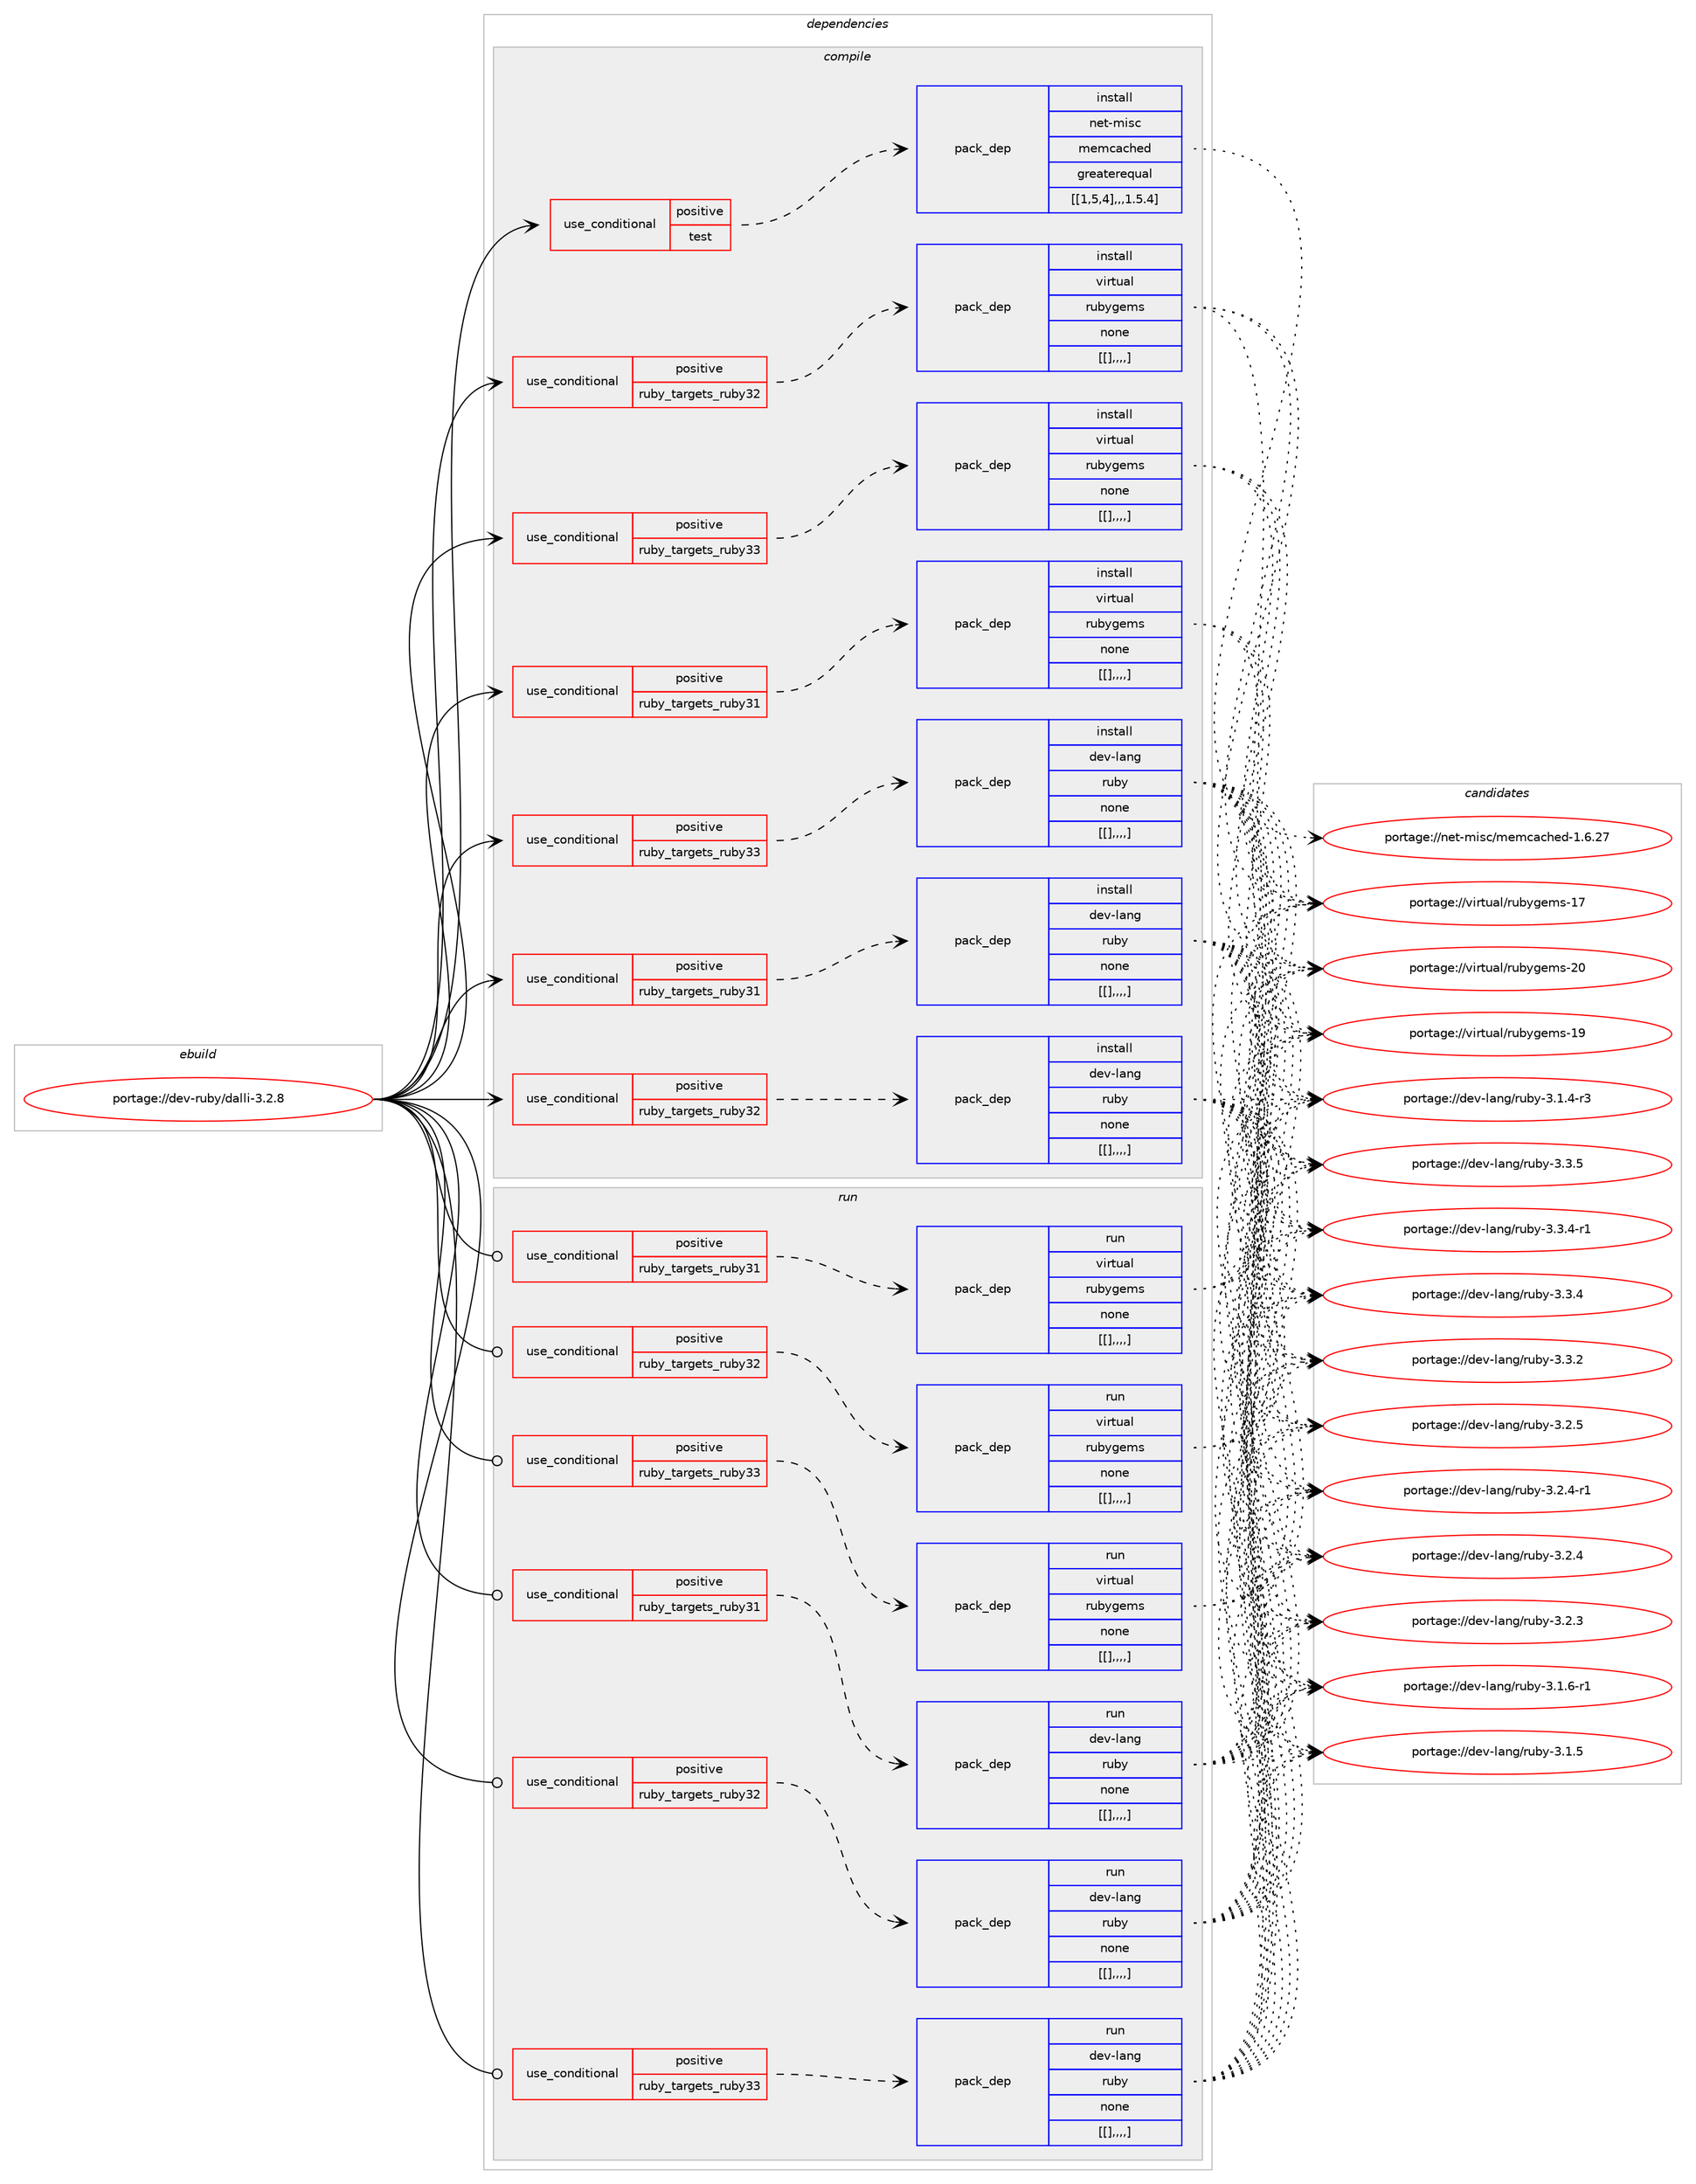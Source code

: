 digraph prolog {

# *************
# Graph options
# *************

newrank=true;
concentrate=true;
compound=true;
graph [rankdir=LR,fontname=Helvetica,fontsize=10,ranksep=1.5];#, ranksep=2.5, nodesep=0.2];
edge  [arrowhead=vee];
node  [fontname=Helvetica,fontsize=10];

# **********
# The ebuild
# **********

subgraph cluster_leftcol {
color=gray;
label=<<i>ebuild</i>>;
id [label="portage://dev-ruby/dalli-3.2.8", color=red, width=4, href="../dev-ruby/dalli-3.2.8.svg"];
}

# ****************
# The dependencies
# ****************

subgraph cluster_midcol {
color=gray;
label=<<i>dependencies</i>>;
subgraph cluster_compile {
fillcolor="#eeeeee";
style=filled;
label=<<i>compile</i>>;
subgraph cond47478 {
dependency183162 [label=<<TABLE BORDER="0" CELLBORDER="1" CELLSPACING="0" CELLPADDING="4"><TR><TD ROWSPAN="3" CELLPADDING="10">use_conditional</TD></TR><TR><TD>positive</TD></TR><TR><TD>ruby_targets_ruby31</TD></TR></TABLE>>, shape=none, color=red];
subgraph pack134398 {
dependency183163 [label=<<TABLE BORDER="0" CELLBORDER="1" CELLSPACING="0" CELLPADDING="4" WIDTH="220"><TR><TD ROWSPAN="6" CELLPADDING="30">pack_dep</TD></TR><TR><TD WIDTH="110">install</TD></TR><TR><TD>dev-lang</TD></TR><TR><TD>ruby</TD></TR><TR><TD>none</TD></TR><TR><TD>[[],,,,]</TD></TR></TABLE>>, shape=none, color=blue];
}
dependency183162:e -> dependency183163:w [weight=20,style="dashed",arrowhead="vee"];
}
id:e -> dependency183162:w [weight=20,style="solid",arrowhead="vee"];
subgraph cond47479 {
dependency183164 [label=<<TABLE BORDER="0" CELLBORDER="1" CELLSPACING="0" CELLPADDING="4"><TR><TD ROWSPAN="3" CELLPADDING="10">use_conditional</TD></TR><TR><TD>positive</TD></TR><TR><TD>ruby_targets_ruby31</TD></TR></TABLE>>, shape=none, color=red];
subgraph pack134399 {
dependency183165 [label=<<TABLE BORDER="0" CELLBORDER="1" CELLSPACING="0" CELLPADDING="4" WIDTH="220"><TR><TD ROWSPAN="6" CELLPADDING="30">pack_dep</TD></TR><TR><TD WIDTH="110">install</TD></TR><TR><TD>virtual</TD></TR><TR><TD>rubygems</TD></TR><TR><TD>none</TD></TR><TR><TD>[[],,,,]</TD></TR></TABLE>>, shape=none, color=blue];
}
dependency183164:e -> dependency183165:w [weight=20,style="dashed",arrowhead="vee"];
}
id:e -> dependency183164:w [weight=20,style="solid",arrowhead="vee"];
subgraph cond47480 {
dependency183166 [label=<<TABLE BORDER="0" CELLBORDER="1" CELLSPACING="0" CELLPADDING="4"><TR><TD ROWSPAN="3" CELLPADDING="10">use_conditional</TD></TR><TR><TD>positive</TD></TR><TR><TD>ruby_targets_ruby32</TD></TR></TABLE>>, shape=none, color=red];
subgraph pack134400 {
dependency183167 [label=<<TABLE BORDER="0" CELLBORDER="1" CELLSPACING="0" CELLPADDING="4" WIDTH="220"><TR><TD ROWSPAN="6" CELLPADDING="30">pack_dep</TD></TR><TR><TD WIDTH="110">install</TD></TR><TR><TD>dev-lang</TD></TR><TR><TD>ruby</TD></TR><TR><TD>none</TD></TR><TR><TD>[[],,,,]</TD></TR></TABLE>>, shape=none, color=blue];
}
dependency183166:e -> dependency183167:w [weight=20,style="dashed",arrowhead="vee"];
}
id:e -> dependency183166:w [weight=20,style="solid",arrowhead="vee"];
subgraph cond47481 {
dependency183168 [label=<<TABLE BORDER="0" CELLBORDER="1" CELLSPACING="0" CELLPADDING="4"><TR><TD ROWSPAN="3" CELLPADDING="10">use_conditional</TD></TR><TR><TD>positive</TD></TR><TR><TD>ruby_targets_ruby32</TD></TR></TABLE>>, shape=none, color=red];
subgraph pack134401 {
dependency183169 [label=<<TABLE BORDER="0" CELLBORDER="1" CELLSPACING="0" CELLPADDING="4" WIDTH="220"><TR><TD ROWSPAN="6" CELLPADDING="30">pack_dep</TD></TR><TR><TD WIDTH="110">install</TD></TR><TR><TD>virtual</TD></TR><TR><TD>rubygems</TD></TR><TR><TD>none</TD></TR><TR><TD>[[],,,,]</TD></TR></TABLE>>, shape=none, color=blue];
}
dependency183168:e -> dependency183169:w [weight=20,style="dashed",arrowhead="vee"];
}
id:e -> dependency183168:w [weight=20,style="solid",arrowhead="vee"];
subgraph cond47482 {
dependency183170 [label=<<TABLE BORDER="0" CELLBORDER="1" CELLSPACING="0" CELLPADDING="4"><TR><TD ROWSPAN="3" CELLPADDING="10">use_conditional</TD></TR><TR><TD>positive</TD></TR><TR><TD>ruby_targets_ruby33</TD></TR></TABLE>>, shape=none, color=red];
subgraph pack134402 {
dependency183171 [label=<<TABLE BORDER="0" CELLBORDER="1" CELLSPACING="0" CELLPADDING="4" WIDTH="220"><TR><TD ROWSPAN="6" CELLPADDING="30">pack_dep</TD></TR><TR><TD WIDTH="110">install</TD></TR><TR><TD>dev-lang</TD></TR><TR><TD>ruby</TD></TR><TR><TD>none</TD></TR><TR><TD>[[],,,,]</TD></TR></TABLE>>, shape=none, color=blue];
}
dependency183170:e -> dependency183171:w [weight=20,style="dashed",arrowhead="vee"];
}
id:e -> dependency183170:w [weight=20,style="solid",arrowhead="vee"];
subgraph cond47483 {
dependency183172 [label=<<TABLE BORDER="0" CELLBORDER="1" CELLSPACING="0" CELLPADDING="4"><TR><TD ROWSPAN="3" CELLPADDING="10">use_conditional</TD></TR><TR><TD>positive</TD></TR><TR><TD>ruby_targets_ruby33</TD></TR></TABLE>>, shape=none, color=red];
subgraph pack134403 {
dependency183173 [label=<<TABLE BORDER="0" CELLBORDER="1" CELLSPACING="0" CELLPADDING="4" WIDTH="220"><TR><TD ROWSPAN="6" CELLPADDING="30">pack_dep</TD></TR><TR><TD WIDTH="110">install</TD></TR><TR><TD>virtual</TD></TR><TR><TD>rubygems</TD></TR><TR><TD>none</TD></TR><TR><TD>[[],,,,]</TD></TR></TABLE>>, shape=none, color=blue];
}
dependency183172:e -> dependency183173:w [weight=20,style="dashed",arrowhead="vee"];
}
id:e -> dependency183172:w [weight=20,style="solid",arrowhead="vee"];
subgraph cond47484 {
dependency183174 [label=<<TABLE BORDER="0" CELLBORDER="1" CELLSPACING="0" CELLPADDING="4"><TR><TD ROWSPAN="3" CELLPADDING="10">use_conditional</TD></TR><TR><TD>positive</TD></TR><TR><TD>test</TD></TR></TABLE>>, shape=none, color=red];
subgraph pack134404 {
dependency183175 [label=<<TABLE BORDER="0" CELLBORDER="1" CELLSPACING="0" CELLPADDING="4" WIDTH="220"><TR><TD ROWSPAN="6" CELLPADDING="30">pack_dep</TD></TR><TR><TD WIDTH="110">install</TD></TR><TR><TD>net-misc</TD></TR><TR><TD>memcached</TD></TR><TR><TD>greaterequal</TD></TR><TR><TD>[[1,5,4],,,1.5.4]</TD></TR></TABLE>>, shape=none, color=blue];
}
dependency183174:e -> dependency183175:w [weight=20,style="dashed",arrowhead="vee"];
}
id:e -> dependency183174:w [weight=20,style="solid",arrowhead="vee"];
}
subgraph cluster_compileandrun {
fillcolor="#eeeeee";
style=filled;
label=<<i>compile and run</i>>;
}
subgraph cluster_run {
fillcolor="#eeeeee";
style=filled;
label=<<i>run</i>>;
subgraph cond47485 {
dependency183176 [label=<<TABLE BORDER="0" CELLBORDER="1" CELLSPACING="0" CELLPADDING="4"><TR><TD ROWSPAN="3" CELLPADDING="10">use_conditional</TD></TR><TR><TD>positive</TD></TR><TR><TD>ruby_targets_ruby31</TD></TR></TABLE>>, shape=none, color=red];
subgraph pack134405 {
dependency183177 [label=<<TABLE BORDER="0" CELLBORDER="1" CELLSPACING="0" CELLPADDING="4" WIDTH="220"><TR><TD ROWSPAN="6" CELLPADDING="30">pack_dep</TD></TR><TR><TD WIDTH="110">run</TD></TR><TR><TD>dev-lang</TD></TR><TR><TD>ruby</TD></TR><TR><TD>none</TD></TR><TR><TD>[[],,,,]</TD></TR></TABLE>>, shape=none, color=blue];
}
dependency183176:e -> dependency183177:w [weight=20,style="dashed",arrowhead="vee"];
}
id:e -> dependency183176:w [weight=20,style="solid",arrowhead="odot"];
subgraph cond47486 {
dependency183178 [label=<<TABLE BORDER="0" CELLBORDER="1" CELLSPACING="0" CELLPADDING="4"><TR><TD ROWSPAN="3" CELLPADDING="10">use_conditional</TD></TR><TR><TD>positive</TD></TR><TR><TD>ruby_targets_ruby31</TD></TR></TABLE>>, shape=none, color=red];
subgraph pack134406 {
dependency183179 [label=<<TABLE BORDER="0" CELLBORDER="1" CELLSPACING="0" CELLPADDING="4" WIDTH="220"><TR><TD ROWSPAN="6" CELLPADDING="30">pack_dep</TD></TR><TR><TD WIDTH="110">run</TD></TR><TR><TD>virtual</TD></TR><TR><TD>rubygems</TD></TR><TR><TD>none</TD></TR><TR><TD>[[],,,,]</TD></TR></TABLE>>, shape=none, color=blue];
}
dependency183178:e -> dependency183179:w [weight=20,style="dashed",arrowhead="vee"];
}
id:e -> dependency183178:w [weight=20,style="solid",arrowhead="odot"];
subgraph cond47487 {
dependency183180 [label=<<TABLE BORDER="0" CELLBORDER="1" CELLSPACING="0" CELLPADDING="4"><TR><TD ROWSPAN="3" CELLPADDING="10">use_conditional</TD></TR><TR><TD>positive</TD></TR><TR><TD>ruby_targets_ruby32</TD></TR></TABLE>>, shape=none, color=red];
subgraph pack134407 {
dependency183181 [label=<<TABLE BORDER="0" CELLBORDER="1" CELLSPACING="0" CELLPADDING="4" WIDTH="220"><TR><TD ROWSPAN="6" CELLPADDING="30">pack_dep</TD></TR><TR><TD WIDTH="110">run</TD></TR><TR><TD>dev-lang</TD></TR><TR><TD>ruby</TD></TR><TR><TD>none</TD></TR><TR><TD>[[],,,,]</TD></TR></TABLE>>, shape=none, color=blue];
}
dependency183180:e -> dependency183181:w [weight=20,style="dashed",arrowhead="vee"];
}
id:e -> dependency183180:w [weight=20,style="solid",arrowhead="odot"];
subgraph cond47488 {
dependency183182 [label=<<TABLE BORDER="0" CELLBORDER="1" CELLSPACING="0" CELLPADDING="4"><TR><TD ROWSPAN="3" CELLPADDING="10">use_conditional</TD></TR><TR><TD>positive</TD></TR><TR><TD>ruby_targets_ruby32</TD></TR></TABLE>>, shape=none, color=red];
subgraph pack134408 {
dependency183183 [label=<<TABLE BORDER="0" CELLBORDER="1" CELLSPACING="0" CELLPADDING="4" WIDTH="220"><TR><TD ROWSPAN="6" CELLPADDING="30">pack_dep</TD></TR><TR><TD WIDTH="110">run</TD></TR><TR><TD>virtual</TD></TR><TR><TD>rubygems</TD></TR><TR><TD>none</TD></TR><TR><TD>[[],,,,]</TD></TR></TABLE>>, shape=none, color=blue];
}
dependency183182:e -> dependency183183:w [weight=20,style="dashed",arrowhead="vee"];
}
id:e -> dependency183182:w [weight=20,style="solid",arrowhead="odot"];
subgraph cond47489 {
dependency183184 [label=<<TABLE BORDER="0" CELLBORDER="1" CELLSPACING="0" CELLPADDING="4"><TR><TD ROWSPAN="3" CELLPADDING="10">use_conditional</TD></TR><TR><TD>positive</TD></TR><TR><TD>ruby_targets_ruby33</TD></TR></TABLE>>, shape=none, color=red];
subgraph pack134409 {
dependency183185 [label=<<TABLE BORDER="0" CELLBORDER="1" CELLSPACING="0" CELLPADDING="4" WIDTH="220"><TR><TD ROWSPAN="6" CELLPADDING="30">pack_dep</TD></TR><TR><TD WIDTH="110">run</TD></TR><TR><TD>dev-lang</TD></TR><TR><TD>ruby</TD></TR><TR><TD>none</TD></TR><TR><TD>[[],,,,]</TD></TR></TABLE>>, shape=none, color=blue];
}
dependency183184:e -> dependency183185:w [weight=20,style="dashed",arrowhead="vee"];
}
id:e -> dependency183184:w [weight=20,style="solid",arrowhead="odot"];
subgraph cond47490 {
dependency183186 [label=<<TABLE BORDER="0" CELLBORDER="1" CELLSPACING="0" CELLPADDING="4"><TR><TD ROWSPAN="3" CELLPADDING="10">use_conditional</TD></TR><TR><TD>positive</TD></TR><TR><TD>ruby_targets_ruby33</TD></TR></TABLE>>, shape=none, color=red];
subgraph pack134410 {
dependency183187 [label=<<TABLE BORDER="0" CELLBORDER="1" CELLSPACING="0" CELLPADDING="4" WIDTH="220"><TR><TD ROWSPAN="6" CELLPADDING="30">pack_dep</TD></TR><TR><TD WIDTH="110">run</TD></TR><TR><TD>virtual</TD></TR><TR><TD>rubygems</TD></TR><TR><TD>none</TD></TR><TR><TD>[[],,,,]</TD></TR></TABLE>>, shape=none, color=blue];
}
dependency183186:e -> dependency183187:w [weight=20,style="dashed",arrowhead="vee"];
}
id:e -> dependency183186:w [weight=20,style="solid",arrowhead="odot"];
}
}

# **************
# The candidates
# **************

subgraph cluster_choices {
rank=same;
color=gray;
label=<<i>candidates</i>>;

subgraph choice134398 {
color=black;
nodesep=1;
choice10010111845108971101034711411798121455146514653 [label="portage://dev-lang/ruby-3.3.5", color=red, width=4,href="../dev-lang/ruby-3.3.5.svg"];
choice100101118451089711010347114117981214551465146524511449 [label="portage://dev-lang/ruby-3.3.4-r1", color=red, width=4,href="../dev-lang/ruby-3.3.4-r1.svg"];
choice10010111845108971101034711411798121455146514652 [label="portage://dev-lang/ruby-3.3.4", color=red, width=4,href="../dev-lang/ruby-3.3.4.svg"];
choice10010111845108971101034711411798121455146514650 [label="portage://dev-lang/ruby-3.3.2", color=red, width=4,href="../dev-lang/ruby-3.3.2.svg"];
choice10010111845108971101034711411798121455146504653 [label="portage://dev-lang/ruby-3.2.5", color=red, width=4,href="../dev-lang/ruby-3.2.5.svg"];
choice100101118451089711010347114117981214551465046524511449 [label="portage://dev-lang/ruby-3.2.4-r1", color=red, width=4,href="../dev-lang/ruby-3.2.4-r1.svg"];
choice10010111845108971101034711411798121455146504652 [label="portage://dev-lang/ruby-3.2.4", color=red, width=4,href="../dev-lang/ruby-3.2.4.svg"];
choice10010111845108971101034711411798121455146504651 [label="portage://dev-lang/ruby-3.2.3", color=red, width=4,href="../dev-lang/ruby-3.2.3.svg"];
choice100101118451089711010347114117981214551464946544511449 [label="portage://dev-lang/ruby-3.1.6-r1", color=red, width=4,href="../dev-lang/ruby-3.1.6-r1.svg"];
choice10010111845108971101034711411798121455146494653 [label="portage://dev-lang/ruby-3.1.5", color=red, width=4,href="../dev-lang/ruby-3.1.5.svg"];
choice100101118451089711010347114117981214551464946524511451 [label="portage://dev-lang/ruby-3.1.4-r3", color=red, width=4,href="../dev-lang/ruby-3.1.4-r3.svg"];
dependency183163:e -> choice10010111845108971101034711411798121455146514653:w [style=dotted,weight="100"];
dependency183163:e -> choice100101118451089711010347114117981214551465146524511449:w [style=dotted,weight="100"];
dependency183163:e -> choice10010111845108971101034711411798121455146514652:w [style=dotted,weight="100"];
dependency183163:e -> choice10010111845108971101034711411798121455146514650:w [style=dotted,weight="100"];
dependency183163:e -> choice10010111845108971101034711411798121455146504653:w [style=dotted,weight="100"];
dependency183163:e -> choice100101118451089711010347114117981214551465046524511449:w [style=dotted,weight="100"];
dependency183163:e -> choice10010111845108971101034711411798121455146504652:w [style=dotted,weight="100"];
dependency183163:e -> choice10010111845108971101034711411798121455146504651:w [style=dotted,weight="100"];
dependency183163:e -> choice100101118451089711010347114117981214551464946544511449:w [style=dotted,weight="100"];
dependency183163:e -> choice10010111845108971101034711411798121455146494653:w [style=dotted,weight="100"];
dependency183163:e -> choice100101118451089711010347114117981214551464946524511451:w [style=dotted,weight="100"];
}
subgraph choice134399 {
color=black;
nodesep=1;
choice118105114116117971084711411798121103101109115455048 [label="portage://virtual/rubygems-20", color=red, width=4,href="../virtual/rubygems-20.svg"];
choice118105114116117971084711411798121103101109115454957 [label="portage://virtual/rubygems-19", color=red, width=4,href="../virtual/rubygems-19.svg"];
choice118105114116117971084711411798121103101109115454955 [label="portage://virtual/rubygems-17", color=red, width=4,href="../virtual/rubygems-17.svg"];
dependency183165:e -> choice118105114116117971084711411798121103101109115455048:w [style=dotted,weight="100"];
dependency183165:e -> choice118105114116117971084711411798121103101109115454957:w [style=dotted,weight="100"];
dependency183165:e -> choice118105114116117971084711411798121103101109115454955:w [style=dotted,weight="100"];
}
subgraph choice134400 {
color=black;
nodesep=1;
choice10010111845108971101034711411798121455146514653 [label="portage://dev-lang/ruby-3.3.5", color=red, width=4,href="../dev-lang/ruby-3.3.5.svg"];
choice100101118451089711010347114117981214551465146524511449 [label="portage://dev-lang/ruby-3.3.4-r1", color=red, width=4,href="../dev-lang/ruby-3.3.4-r1.svg"];
choice10010111845108971101034711411798121455146514652 [label="portage://dev-lang/ruby-3.3.4", color=red, width=4,href="../dev-lang/ruby-3.3.4.svg"];
choice10010111845108971101034711411798121455146514650 [label="portage://dev-lang/ruby-3.3.2", color=red, width=4,href="../dev-lang/ruby-3.3.2.svg"];
choice10010111845108971101034711411798121455146504653 [label="portage://dev-lang/ruby-3.2.5", color=red, width=4,href="../dev-lang/ruby-3.2.5.svg"];
choice100101118451089711010347114117981214551465046524511449 [label="portage://dev-lang/ruby-3.2.4-r1", color=red, width=4,href="../dev-lang/ruby-3.2.4-r1.svg"];
choice10010111845108971101034711411798121455146504652 [label="portage://dev-lang/ruby-3.2.4", color=red, width=4,href="../dev-lang/ruby-3.2.4.svg"];
choice10010111845108971101034711411798121455146504651 [label="portage://dev-lang/ruby-3.2.3", color=red, width=4,href="../dev-lang/ruby-3.2.3.svg"];
choice100101118451089711010347114117981214551464946544511449 [label="portage://dev-lang/ruby-3.1.6-r1", color=red, width=4,href="../dev-lang/ruby-3.1.6-r1.svg"];
choice10010111845108971101034711411798121455146494653 [label="portage://dev-lang/ruby-3.1.5", color=red, width=4,href="../dev-lang/ruby-3.1.5.svg"];
choice100101118451089711010347114117981214551464946524511451 [label="portage://dev-lang/ruby-3.1.4-r3", color=red, width=4,href="../dev-lang/ruby-3.1.4-r3.svg"];
dependency183167:e -> choice10010111845108971101034711411798121455146514653:w [style=dotted,weight="100"];
dependency183167:e -> choice100101118451089711010347114117981214551465146524511449:w [style=dotted,weight="100"];
dependency183167:e -> choice10010111845108971101034711411798121455146514652:w [style=dotted,weight="100"];
dependency183167:e -> choice10010111845108971101034711411798121455146514650:w [style=dotted,weight="100"];
dependency183167:e -> choice10010111845108971101034711411798121455146504653:w [style=dotted,weight="100"];
dependency183167:e -> choice100101118451089711010347114117981214551465046524511449:w [style=dotted,weight="100"];
dependency183167:e -> choice10010111845108971101034711411798121455146504652:w [style=dotted,weight="100"];
dependency183167:e -> choice10010111845108971101034711411798121455146504651:w [style=dotted,weight="100"];
dependency183167:e -> choice100101118451089711010347114117981214551464946544511449:w [style=dotted,weight="100"];
dependency183167:e -> choice10010111845108971101034711411798121455146494653:w [style=dotted,weight="100"];
dependency183167:e -> choice100101118451089711010347114117981214551464946524511451:w [style=dotted,weight="100"];
}
subgraph choice134401 {
color=black;
nodesep=1;
choice118105114116117971084711411798121103101109115455048 [label="portage://virtual/rubygems-20", color=red, width=4,href="../virtual/rubygems-20.svg"];
choice118105114116117971084711411798121103101109115454957 [label="portage://virtual/rubygems-19", color=red, width=4,href="../virtual/rubygems-19.svg"];
choice118105114116117971084711411798121103101109115454955 [label="portage://virtual/rubygems-17", color=red, width=4,href="../virtual/rubygems-17.svg"];
dependency183169:e -> choice118105114116117971084711411798121103101109115455048:w [style=dotted,weight="100"];
dependency183169:e -> choice118105114116117971084711411798121103101109115454957:w [style=dotted,weight="100"];
dependency183169:e -> choice118105114116117971084711411798121103101109115454955:w [style=dotted,weight="100"];
}
subgraph choice134402 {
color=black;
nodesep=1;
choice10010111845108971101034711411798121455146514653 [label="portage://dev-lang/ruby-3.3.5", color=red, width=4,href="../dev-lang/ruby-3.3.5.svg"];
choice100101118451089711010347114117981214551465146524511449 [label="portage://dev-lang/ruby-3.3.4-r1", color=red, width=4,href="../dev-lang/ruby-3.3.4-r1.svg"];
choice10010111845108971101034711411798121455146514652 [label="portage://dev-lang/ruby-3.3.4", color=red, width=4,href="../dev-lang/ruby-3.3.4.svg"];
choice10010111845108971101034711411798121455146514650 [label="portage://dev-lang/ruby-3.3.2", color=red, width=4,href="../dev-lang/ruby-3.3.2.svg"];
choice10010111845108971101034711411798121455146504653 [label="portage://dev-lang/ruby-3.2.5", color=red, width=4,href="../dev-lang/ruby-3.2.5.svg"];
choice100101118451089711010347114117981214551465046524511449 [label="portage://dev-lang/ruby-3.2.4-r1", color=red, width=4,href="../dev-lang/ruby-3.2.4-r1.svg"];
choice10010111845108971101034711411798121455146504652 [label="portage://dev-lang/ruby-3.2.4", color=red, width=4,href="../dev-lang/ruby-3.2.4.svg"];
choice10010111845108971101034711411798121455146504651 [label="portage://dev-lang/ruby-3.2.3", color=red, width=4,href="../dev-lang/ruby-3.2.3.svg"];
choice100101118451089711010347114117981214551464946544511449 [label="portage://dev-lang/ruby-3.1.6-r1", color=red, width=4,href="../dev-lang/ruby-3.1.6-r1.svg"];
choice10010111845108971101034711411798121455146494653 [label="portage://dev-lang/ruby-3.1.5", color=red, width=4,href="../dev-lang/ruby-3.1.5.svg"];
choice100101118451089711010347114117981214551464946524511451 [label="portage://dev-lang/ruby-3.1.4-r3", color=red, width=4,href="../dev-lang/ruby-3.1.4-r3.svg"];
dependency183171:e -> choice10010111845108971101034711411798121455146514653:w [style=dotted,weight="100"];
dependency183171:e -> choice100101118451089711010347114117981214551465146524511449:w [style=dotted,weight="100"];
dependency183171:e -> choice10010111845108971101034711411798121455146514652:w [style=dotted,weight="100"];
dependency183171:e -> choice10010111845108971101034711411798121455146514650:w [style=dotted,weight="100"];
dependency183171:e -> choice10010111845108971101034711411798121455146504653:w [style=dotted,weight="100"];
dependency183171:e -> choice100101118451089711010347114117981214551465046524511449:w [style=dotted,weight="100"];
dependency183171:e -> choice10010111845108971101034711411798121455146504652:w [style=dotted,weight="100"];
dependency183171:e -> choice10010111845108971101034711411798121455146504651:w [style=dotted,weight="100"];
dependency183171:e -> choice100101118451089711010347114117981214551464946544511449:w [style=dotted,weight="100"];
dependency183171:e -> choice10010111845108971101034711411798121455146494653:w [style=dotted,weight="100"];
dependency183171:e -> choice100101118451089711010347114117981214551464946524511451:w [style=dotted,weight="100"];
}
subgraph choice134403 {
color=black;
nodesep=1;
choice118105114116117971084711411798121103101109115455048 [label="portage://virtual/rubygems-20", color=red, width=4,href="../virtual/rubygems-20.svg"];
choice118105114116117971084711411798121103101109115454957 [label="portage://virtual/rubygems-19", color=red, width=4,href="../virtual/rubygems-19.svg"];
choice118105114116117971084711411798121103101109115454955 [label="portage://virtual/rubygems-17", color=red, width=4,href="../virtual/rubygems-17.svg"];
dependency183173:e -> choice118105114116117971084711411798121103101109115455048:w [style=dotted,weight="100"];
dependency183173:e -> choice118105114116117971084711411798121103101109115454957:w [style=dotted,weight="100"];
dependency183173:e -> choice118105114116117971084711411798121103101109115454955:w [style=dotted,weight="100"];
}
subgraph choice134404 {
color=black;
nodesep=1;
choice11010111645109105115994710910110999979910410110045494654465055 [label="portage://net-misc/memcached-1.6.27", color=red, width=4,href="../net-misc/memcached-1.6.27.svg"];
dependency183175:e -> choice11010111645109105115994710910110999979910410110045494654465055:w [style=dotted,weight="100"];
}
subgraph choice134405 {
color=black;
nodesep=1;
choice10010111845108971101034711411798121455146514653 [label="portage://dev-lang/ruby-3.3.5", color=red, width=4,href="../dev-lang/ruby-3.3.5.svg"];
choice100101118451089711010347114117981214551465146524511449 [label="portage://dev-lang/ruby-3.3.4-r1", color=red, width=4,href="../dev-lang/ruby-3.3.4-r1.svg"];
choice10010111845108971101034711411798121455146514652 [label="portage://dev-lang/ruby-3.3.4", color=red, width=4,href="../dev-lang/ruby-3.3.4.svg"];
choice10010111845108971101034711411798121455146514650 [label="portage://dev-lang/ruby-3.3.2", color=red, width=4,href="../dev-lang/ruby-3.3.2.svg"];
choice10010111845108971101034711411798121455146504653 [label="portage://dev-lang/ruby-3.2.5", color=red, width=4,href="../dev-lang/ruby-3.2.5.svg"];
choice100101118451089711010347114117981214551465046524511449 [label="portage://dev-lang/ruby-3.2.4-r1", color=red, width=4,href="../dev-lang/ruby-3.2.4-r1.svg"];
choice10010111845108971101034711411798121455146504652 [label="portage://dev-lang/ruby-3.2.4", color=red, width=4,href="../dev-lang/ruby-3.2.4.svg"];
choice10010111845108971101034711411798121455146504651 [label="portage://dev-lang/ruby-3.2.3", color=red, width=4,href="../dev-lang/ruby-3.2.3.svg"];
choice100101118451089711010347114117981214551464946544511449 [label="portage://dev-lang/ruby-3.1.6-r1", color=red, width=4,href="../dev-lang/ruby-3.1.6-r1.svg"];
choice10010111845108971101034711411798121455146494653 [label="portage://dev-lang/ruby-3.1.5", color=red, width=4,href="../dev-lang/ruby-3.1.5.svg"];
choice100101118451089711010347114117981214551464946524511451 [label="portage://dev-lang/ruby-3.1.4-r3", color=red, width=4,href="../dev-lang/ruby-3.1.4-r3.svg"];
dependency183177:e -> choice10010111845108971101034711411798121455146514653:w [style=dotted,weight="100"];
dependency183177:e -> choice100101118451089711010347114117981214551465146524511449:w [style=dotted,weight="100"];
dependency183177:e -> choice10010111845108971101034711411798121455146514652:w [style=dotted,weight="100"];
dependency183177:e -> choice10010111845108971101034711411798121455146514650:w [style=dotted,weight="100"];
dependency183177:e -> choice10010111845108971101034711411798121455146504653:w [style=dotted,weight="100"];
dependency183177:e -> choice100101118451089711010347114117981214551465046524511449:w [style=dotted,weight="100"];
dependency183177:e -> choice10010111845108971101034711411798121455146504652:w [style=dotted,weight="100"];
dependency183177:e -> choice10010111845108971101034711411798121455146504651:w [style=dotted,weight="100"];
dependency183177:e -> choice100101118451089711010347114117981214551464946544511449:w [style=dotted,weight="100"];
dependency183177:e -> choice10010111845108971101034711411798121455146494653:w [style=dotted,weight="100"];
dependency183177:e -> choice100101118451089711010347114117981214551464946524511451:w [style=dotted,weight="100"];
}
subgraph choice134406 {
color=black;
nodesep=1;
choice118105114116117971084711411798121103101109115455048 [label="portage://virtual/rubygems-20", color=red, width=4,href="../virtual/rubygems-20.svg"];
choice118105114116117971084711411798121103101109115454957 [label="portage://virtual/rubygems-19", color=red, width=4,href="../virtual/rubygems-19.svg"];
choice118105114116117971084711411798121103101109115454955 [label="portage://virtual/rubygems-17", color=red, width=4,href="../virtual/rubygems-17.svg"];
dependency183179:e -> choice118105114116117971084711411798121103101109115455048:w [style=dotted,weight="100"];
dependency183179:e -> choice118105114116117971084711411798121103101109115454957:w [style=dotted,weight="100"];
dependency183179:e -> choice118105114116117971084711411798121103101109115454955:w [style=dotted,weight="100"];
}
subgraph choice134407 {
color=black;
nodesep=1;
choice10010111845108971101034711411798121455146514653 [label="portage://dev-lang/ruby-3.3.5", color=red, width=4,href="../dev-lang/ruby-3.3.5.svg"];
choice100101118451089711010347114117981214551465146524511449 [label="portage://dev-lang/ruby-3.3.4-r1", color=red, width=4,href="../dev-lang/ruby-3.3.4-r1.svg"];
choice10010111845108971101034711411798121455146514652 [label="portage://dev-lang/ruby-3.3.4", color=red, width=4,href="../dev-lang/ruby-3.3.4.svg"];
choice10010111845108971101034711411798121455146514650 [label="portage://dev-lang/ruby-3.3.2", color=red, width=4,href="../dev-lang/ruby-3.3.2.svg"];
choice10010111845108971101034711411798121455146504653 [label="portage://dev-lang/ruby-3.2.5", color=red, width=4,href="../dev-lang/ruby-3.2.5.svg"];
choice100101118451089711010347114117981214551465046524511449 [label="portage://dev-lang/ruby-3.2.4-r1", color=red, width=4,href="../dev-lang/ruby-3.2.4-r1.svg"];
choice10010111845108971101034711411798121455146504652 [label="portage://dev-lang/ruby-3.2.4", color=red, width=4,href="../dev-lang/ruby-3.2.4.svg"];
choice10010111845108971101034711411798121455146504651 [label="portage://dev-lang/ruby-3.2.3", color=red, width=4,href="../dev-lang/ruby-3.2.3.svg"];
choice100101118451089711010347114117981214551464946544511449 [label="portage://dev-lang/ruby-3.1.6-r1", color=red, width=4,href="../dev-lang/ruby-3.1.6-r1.svg"];
choice10010111845108971101034711411798121455146494653 [label="portage://dev-lang/ruby-3.1.5", color=red, width=4,href="../dev-lang/ruby-3.1.5.svg"];
choice100101118451089711010347114117981214551464946524511451 [label="portage://dev-lang/ruby-3.1.4-r3", color=red, width=4,href="../dev-lang/ruby-3.1.4-r3.svg"];
dependency183181:e -> choice10010111845108971101034711411798121455146514653:w [style=dotted,weight="100"];
dependency183181:e -> choice100101118451089711010347114117981214551465146524511449:w [style=dotted,weight="100"];
dependency183181:e -> choice10010111845108971101034711411798121455146514652:w [style=dotted,weight="100"];
dependency183181:e -> choice10010111845108971101034711411798121455146514650:w [style=dotted,weight="100"];
dependency183181:e -> choice10010111845108971101034711411798121455146504653:w [style=dotted,weight="100"];
dependency183181:e -> choice100101118451089711010347114117981214551465046524511449:w [style=dotted,weight="100"];
dependency183181:e -> choice10010111845108971101034711411798121455146504652:w [style=dotted,weight="100"];
dependency183181:e -> choice10010111845108971101034711411798121455146504651:w [style=dotted,weight="100"];
dependency183181:e -> choice100101118451089711010347114117981214551464946544511449:w [style=dotted,weight="100"];
dependency183181:e -> choice10010111845108971101034711411798121455146494653:w [style=dotted,weight="100"];
dependency183181:e -> choice100101118451089711010347114117981214551464946524511451:w [style=dotted,weight="100"];
}
subgraph choice134408 {
color=black;
nodesep=1;
choice118105114116117971084711411798121103101109115455048 [label="portage://virtual/rubygems-20", color=red, width=4,href="../virtual/rubygems-20.svg"];
choice118105114116117971084711411798121103101109115454957 [label="portage://virtual/rubygems-19", color=red, width=4,href="../virtual/rubygems-19.svg"];
choice118105114116117971084711411798121103101109115454955 [label="portage://virtual/rubygems-17", color=red, width=4,href="../virtual/rubygems-17.svg"];
dependency183183:e -> choice118105114116117971084711411798121103101109115455048:w [style=dotted,weight="100"];
dependency183183:e -> choice118105114116117971084711411798121103101109115454957:w [style=dotted,weight="100"];
dependency183183:e -> choice118105114116117971084711411798121103101109115454955:w [style=dotted,weight="100"];
}
subgraph choice134409 {
color=black;
nodesep=1;
choice10010111845108971101034711411798121455146514653 [label="portage://dev-lang/ruby-3.3.5", color=red, width=4,href="../dev-lang/ruby-3.3.5.svg"];
choice100101118451089711010347114117981214551465146524511449 [label="portage://dev-lang/ruby-3.3.4-r1", color=red, width=4,href="../dev-lang/ruby-3.3.4-r1.svg"];
choice10010111845108971101034711411798121455146514652 [label="portage://dev-lang/ruby-3.3.4", color=red, width=4,href="../dev-lang/ruby-3.3.4.svg"];
choice10010111845108971101034711411798121455146514650 [label="portage://dev-lang/ruby-3.3.2", color=red, width=4,href="../dev-lang/ruby-3.3.2.svg"];
choice10010111845108971101034711411798121455146504653 [label="portage://dev-lang/ruby-3.2.5", color=red, width=4,href="../dev-lang/ruby-3.2.5.svg"];
choice100101118451089711010347114117981214551465046524511449 [label="portage://dev-lang/ruby-3.2.4-r1", color=red, width=4,href="../dev-lang/ruby-3.2.4-r1.svg"];
choice10010111845108971101034711411798121455146504652 [label="portage://dev-lang/ruby-3.2.4", color=red, width=4,href="../dev-lang/ruby-3.2.4.svg"];
choice10010111845108971101034711411798121455146504651 [label="portage://dev-lang/ruby-3.2.3", color=red, width=4,href="../dev-lang/ruby-3.2.3.svg"];
choice100101118451089711010347114117981214551464946544511449 [label="portage://dev-lang/ruby-3.1.6-r1", color=red, width=4,href="../dev-lang/ruby-3.1.6-r1.svg"];
choice10010111845108971101034711411798121455146494653 [label="portage://dev-lang/ruby-3.1.5", color=red, width=4,href="../dev-lang/ruby-3.1.5.svg"];
choice100101118451089711010347114117981214551464946524511451 [label="portage://dev-lang/ruby-3.1.4-r3", color=red, width=4,href="../dev-lang/ruby-3.1.4-r3.svg"];
dependency183185:e -> choice10010111845108971101034711411798121455146514653:w [style=dotted,weight="100"];
dependency183185:e -> choice100101118451089711010347114117981214551465146524511449:w [style=dotted,weight="100"];
dependency183185:e -> choice10010111845108971101034711411798121455146514652:w [style=dotted,weight="100"];
dependency183185:e -> choice10010111845108971101034711411798121455146514650:w [style=dotted,weight="100"];
dependency183185:e -> choice10010111845108971101034711411798121455146504653:w [style=dotted,weight="100"];
dependency183185:e -> choice100101118451089711010347114117981214551465046524511449:w [style=dotted,weight="100"];
dependency183185:e -> choice10010111845108971101034711411798121455146504652:w [style=dotted,weight="100"];
dependency183185:e -> choice10010111845108971101034711411798121455146504651:w [style=dotted,weight="100"];
dependency183185:e -> choice100101118451089711010347114117981214551464946544511449:w [style=dotted,weight="100"];
dependency183185:e -> choice10010111845108971101034711411798121455146494653:w [style=dotted,weight="100"];
dependency183185:e -> choice100101118451089711010347114117981214551464946524511451:w [style=dotted,weight="100"];
}
subgraph choice134410 {
color=black;
nodesep=1;
choice118105114116117971084711411798121103101109115455048 [label="portage://virtual/rubygems-20", color=red, width=4,href="../virtual/rubygems-20.svg"];
choice118105114116117971084711411798121103101109115454957 [label="portage://virtual/rubygems-19", color=red, width=4,href="../virtual/rubygems-19.svg"];
choice118105114116117971084711411798121103101109115454955 [label="portage://virtual/rubygems-17", color=red, width=4,href="../virtual/rubygems-17.svg"];
dependency183187:e -> choice118105114116117971084711411798121103101109115455048:w [style=dotted,weight="100"];
dependency183187:e -> choice118105114116117971084711411798121103101109115454957:w [style=dotted,weight="100"];
dependency183187:e -> choice118105114116117971084711411798121103101109115454955:w [style=dotted,weight="100"];
}
}

}
